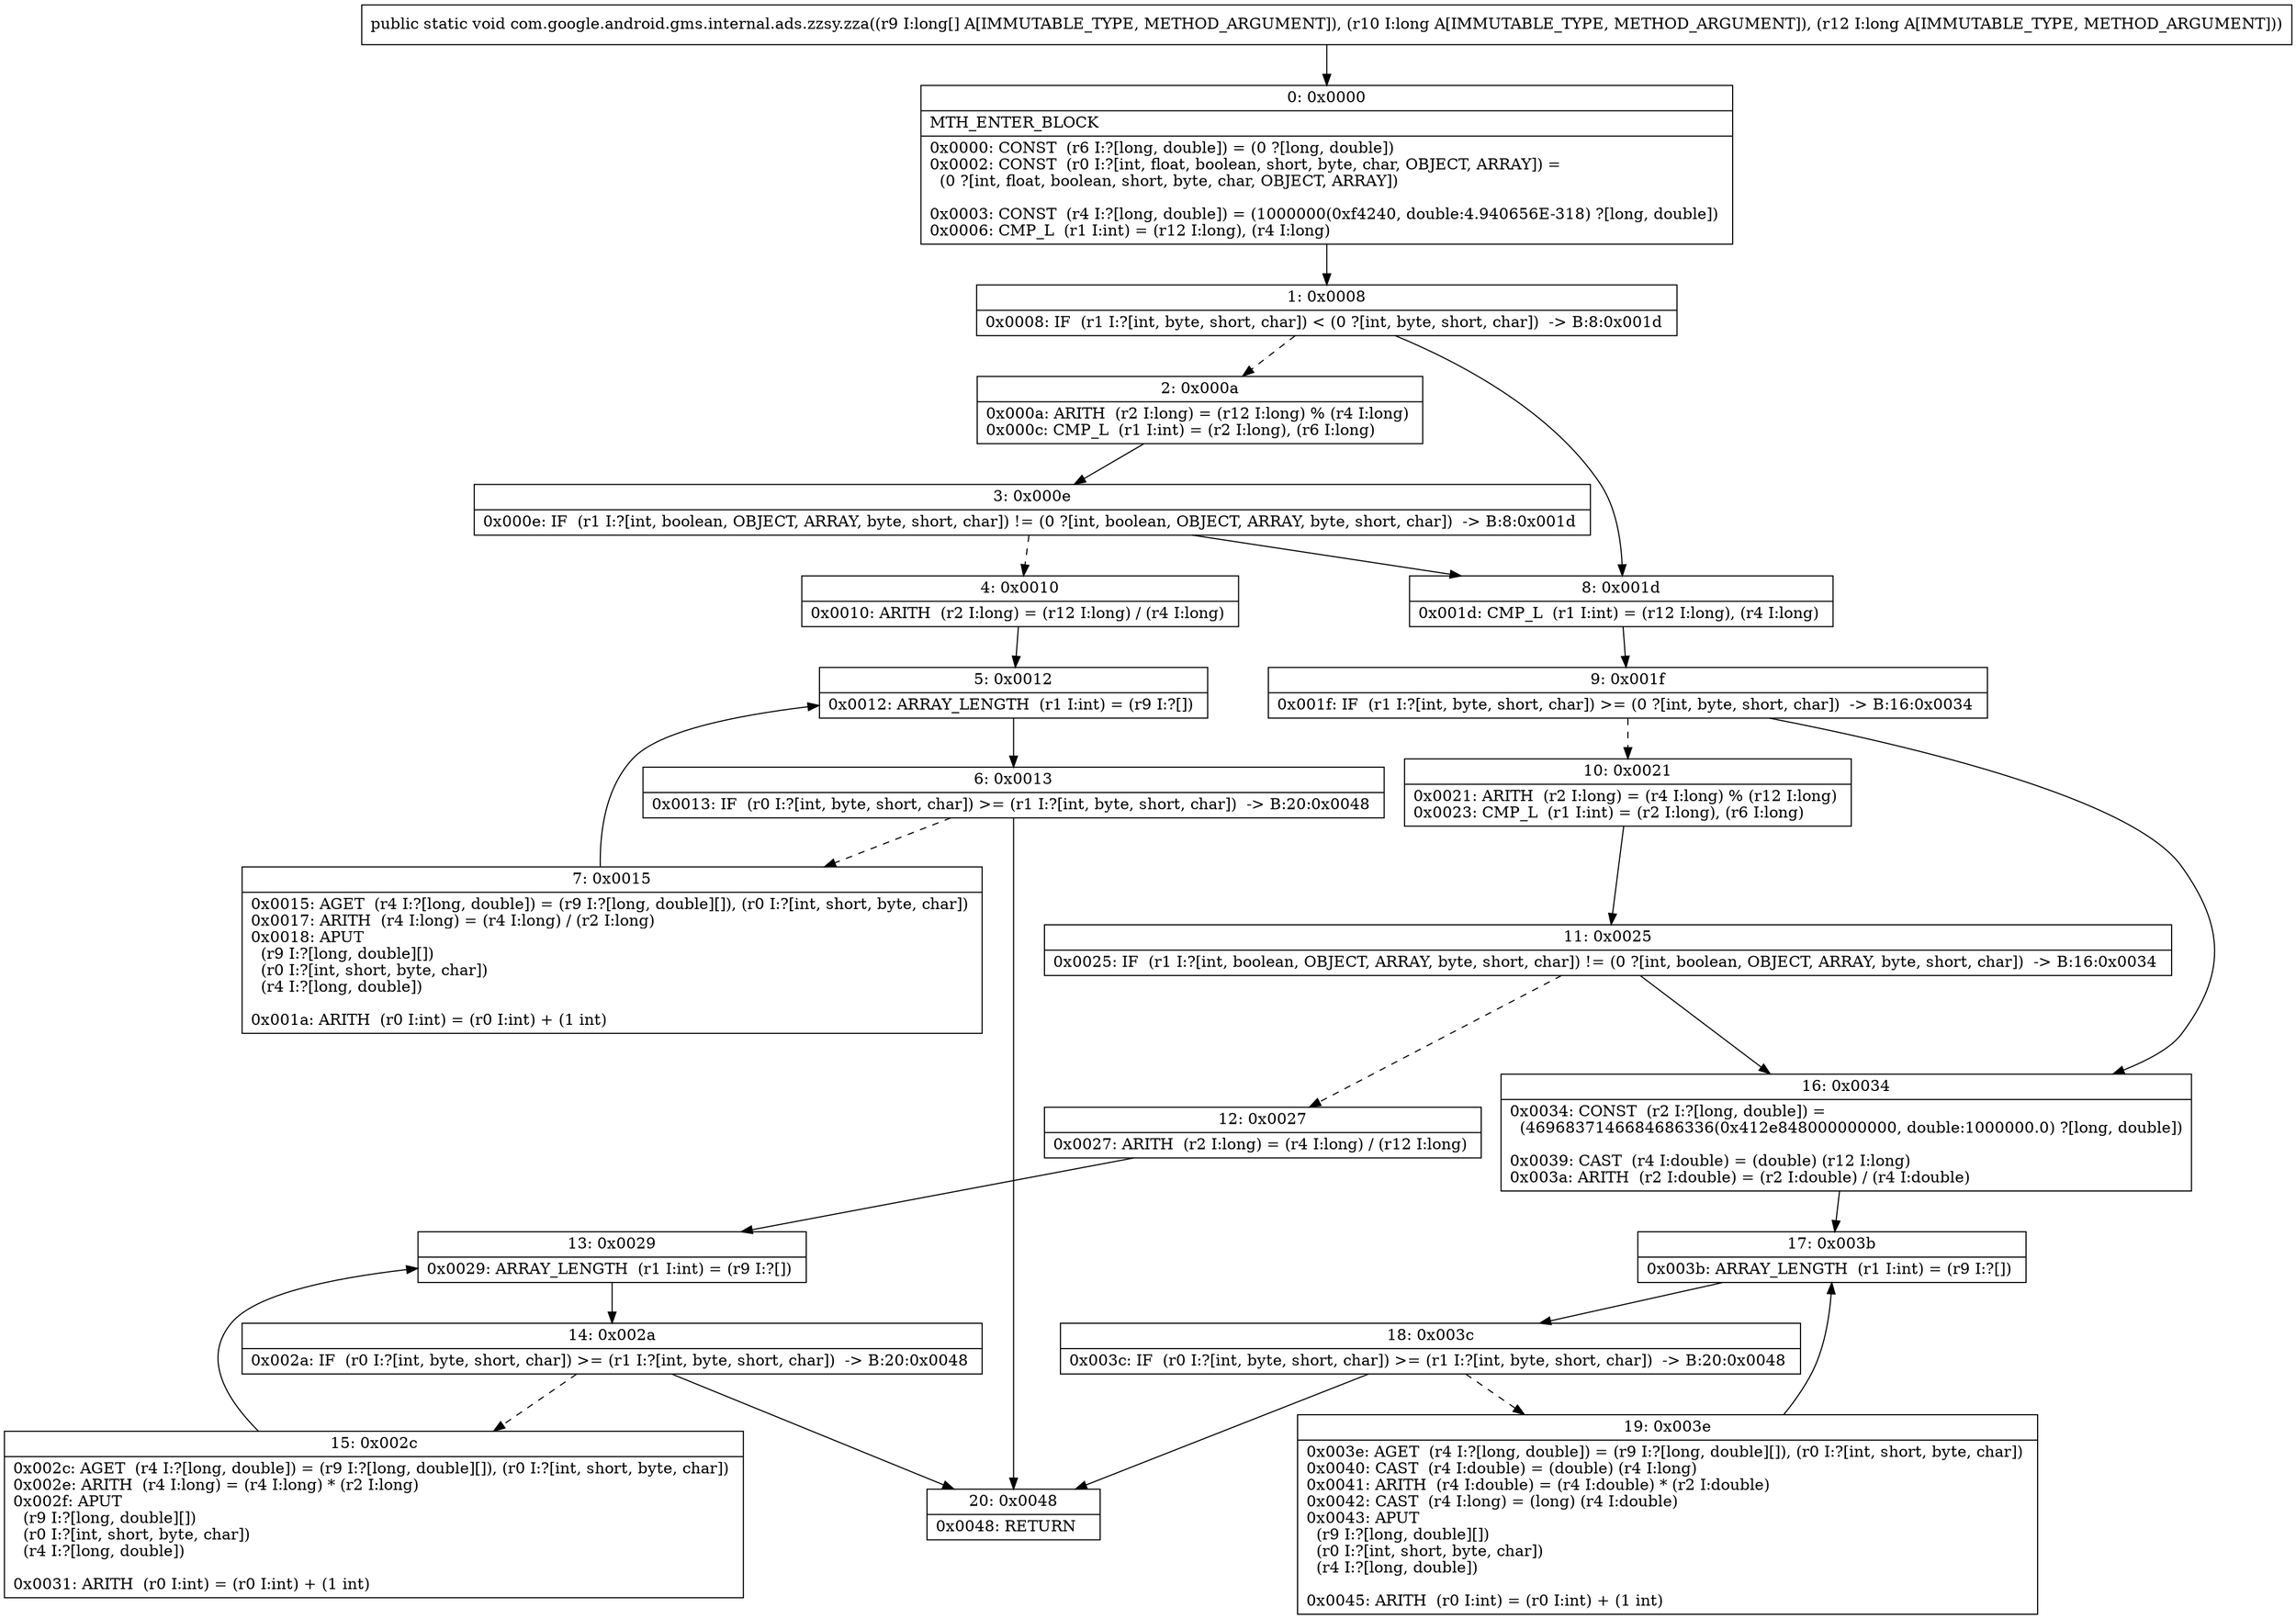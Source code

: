 digraph "CFG forcom.google.android.gms.internal.ads.zzsy.zza([JJJ)V" {
Node_0 [shape=record,label="{0\:\ 0x0000|MTH_ENTER_BLOCK\l|0x0000: CONST  (r6 I:?[long, double]) = (0 ?[long, double]) \l0x0002: CONST  (r0 I:?[int, float, boolean, short, byte, char, OBJECT, ARRAY]) = \l  (0 ?[int, float, boolean, short, byte, char, OBJECT, ARRAY])\l \l0x0003: CONST  (r4 I:?[long, double]) = (1000000(0xf4240, double:4.940656E\-318) ?[long, double]) \l0x0006: CMP_L  (r1 I:int) = (r12 I:long), (r4 I:long) \l}"];
Node_1 [shape=record,label="{1\:\ 0x0008|0x0008: IF  (r1 I:?[int, byte, short, char]) \< (0 ?[int, byte, short, char])  \-\> B:8:0x001d \l}"];
Node_2 [shape=record,label="{2\:\ 0x000a|0x000a: ARITH  (r2 I:long) = (r12 I:long) % (r4 I:long) \l0x000c: CMP_L  (r1 I:int) = (r2 I:long), (r6 I:long) \l}"];
Node_3 [shape=record,label="{3\:\ 0x000e|0x000e: IF  (r1 I:?[int, boolean, OBJECT, ARRAY, byte, short, char]) != (0 ?[int, boolean, OBJECT, ARRAY, byte, short, char])  \-\> B:8:0x001d \l}"];
Node_4 [shape=record,label="{4\:\ 0x0010|0x0010: ARITH  (r2 I:long) = (r12 I:long) \/ (r4 I:long) \l}"];
Node_5 [shape=record,label="{5\:\ 0x0012|0x0012: ARRAY_LENGTH  (r1 I:int) = (r9 I:?[]) \l}"];
Node_6 [shape=record,label="{6\:\ 0x0013|0x0013: IF  (r0 I:?[int, byte, short, char]) \>= (r1 I:?[int, byte, short, char])  \-\> B:20:0x0048 \l}"];
Node_7 [shape=record,label="{7\:\ 0x0015|0x0015: AGET  (r4 I:?[long, double]) = (r9 I:?[long, double][]), (r0 I:?[int, short, byte, char]) \l0x0017: ARITH  (r4 I:long) = (r4 I:long) \/ (r2 I:long) \l0x0018: APUT  \l  (r9 I:?[long, double][])\l  (r0 I:?[int, short, byte, char])\l  (r4 I:?[long, double])\l \l0x001a: ARITH  (r0 I:int) = (r0 I:int) + (1 int) \l}"];
Node_8 [shape=record,label="{8\:\ 0x001d|0x001d: CMP_L  (r1 I:int) = (r12 I:long), (r4 I:long) \l}"];
Node_9 [shape=record,label="{9\:\ 0x001f|0x001f: IF  (r1 I:?[int, byte, short, char]) \>= (0 ?[int, byte, short, char])  \-\> B:16:0x0034 \l}"];
Node_10 [shape=record,label="{10\:\ 0x0021|0x0021: ARITH  (r2 I:long) = (r4 I:long) % (r12 I:long) \l0x0023: CMP_L  (r1 I:int) = (r2 I:long), (r6 I:long) \l}"];
Node_11 [shape=record,label="{11\:\ 0x0025|0x0025: IF  (r1 I:?[int, boolean, OBJECT, ARRAY, byte, short, char]) != (0 ?[int, boolean, OBJECT, ARRAY, byte, short, char])  \-\> B:16:0x0034 \l}"];
Node_12 [shape=record,label="{12\:\ 0x0027|0x0027: ARITH  (r2 I:long) = (r4 I:long) \/ (r12 I:long) \l}"];
Node_13 [shape=record,label="{13\:\ 0x0029|0x0029: ARRAY_LENGTH  (r1 I:int) = (r9 I:?[]) \l}"];
Node_14 [shape=record,label="{14\:\ 0x002a|0x002a: IF  (r0 I:?[int, byte, short, char]) \>= (r1 I:?[int, byte, short, char])  \-\> B:20:0x0048 \l}"];
Node_15 [shape=record,label="{15\:\ 0x002c|0x002c: AGET  (r4 I:?[long, double]) = (r9 I:?[long, double][]), (r0 I:?[int, short, byte, char]) \l0x002e: ARITH  (r4 I:long) = (r4 I:long) * (r2 I:long) \l0x002f: APUT  \l  (r9 I:?[long, double][])\l  (r0 I:?[int, short, byte, char])\l  (r4 I:?[long, double])\l \l0x0031: ARITH  (r0 I:int) = (r0 I:int) + (1 int) \l}"];
Node_16 [shape=record,label="{16\:\ 0x0034|0x0034: CONST  (r2 I:?[long, double]) = \l  (4696837146684686336(0x412e848000000000, double:1000000.0) ?[long, double])\l \l0x0039: CAST  (r4 I:double) = (double) (r12 I:long) \l0x003a: ARITH  (r2 I:double) = (r2 I:double) \/ (r4 I:double) \l}"];
Node_17 [shape=record,label="{17\:\ 0x003b|0x003b: ARRAY_LENGTH  (r1 I:int) = (r9 I:?[]) \l}"];
Node_18 [shape=record,label="{18\:\ 0x003c|0x003c: IF  (r0 I:?[int, byte, short, char]) \>= (r1 I:?[int, byte, short, char])  \-\> B:20:0x0048 \l}"];
Node_19 [shape=record,label="{19\:\ 0x003e|0x003e: AGET  (r4 I:?[long, double]) = (r9 I:?[long, double][]), (r0 I:?[int, short, byte, char]) \l0x0040: CAST  (r4 I:double) = (double) (r4 I:long) \l0x0041: ARITH  (r4 I:double) = (r4 I:double) * (r2 I:double) \l0x0042: CAST  (r4 I:long) = (long) (r4 I:double) \l0x0043: APUT  \l  (r9 I:?[long, double][])\l  (r0 I:?[int, short, byte, char])\l  (r4 I:?[long, double])\l \l0x0045: ARITH  (r0 I:int) = (r0 I:int) + (1 int) \l}"];
Node_20 [shape=record,label="{20\:\ 0x0048|0x0048: RETURN   \l}"];
MethodNode[shape=record,label="{public static void com.google.android.gms.internal.ads.zzsy.zza((r9 I:long[] A[IMMUTABLE_TYPE, METHOD_ARGUMENT]), (r10 I:long A[IMMUTABLE_TYPE, METHOD_ARGUMENT]), (r12 I:long A[IMMUTABLE_TYPE, METHOD_ARGUMENT])) }"];
MethodNode -> Node_0;
Node_0 -> Node_1;
Node_1 -> Node_2[style=dashed];
Node_1 -> Node_8;
Node_2 -> Node_3;
Node_3 -> Node_4[style=dashed];
Node_3 -> Node_8;
Node_4 -> Node_5;
Node_5 -> Node_6;
Node_6 -> Node_7[style=dashed];
Node_6 -> Node_20;
Node_7 -> Node_5;
Node_8 -> Node_9;
Node_9 -> Node_10[style=dashed];
Node_9 -> Node_16;
Node_10 -> Node_11;
Node_11 -> Node_12[style=dashed];
Node_11 -> Node_16;
Node_12 -> Node_13;
Node_13 -> Node_14;
Node_14 -> Node_15[style=dashed];
Node_14 -> Node_20;
Node_15 -> Node_13;
Node_16 -> Node_17;
Node_17 -> Node_18;
Node_18 -> Node_19[style=dashed];
Node_18 -> Node_20;
Node_19 -> Node_17;
}

